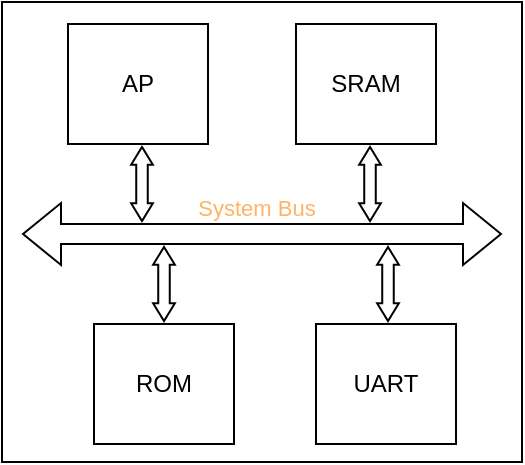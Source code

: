 <mxfile version="26.0.4">
  <diagram id="Y_t08EuvB3_94yiSf32u" name="Page-1">
    <mxGraphModel dx="1144" dy="686" grid="1" gridSize="10" guides="1" tooltips="1" connect="1" arrows="1" fold="1" page="1" pageScale="1" pageWidth="600" pageHeight="400" math="0" shadow="0">
      <root>
        <mxCell id="0" />
        <mxCell id="1" parent="0" />
        <mxCell id="z8LfdM-xd5_OOajsD7mN-11" value="" style="rounded=0;whiteSpace=wrap;html=1;fontColor=#FFB366;" parent="1" vertex="1">
          <mxGeometry x="40" y="150" width="260" height="230" as="geometry" />
        </mxCell>
        <mxCell id="z8LfdM-xd5_OOajsD7mN-1" value="" style="shape=flexArrow;endArrow=classic;startArrow=classic;html=1;rounded=0;" parent="1" edge="1">
          <mxGeometry width="100" height="100" relative="1" as="geometry">
            <mxPoint x="290" y="266" as="sourcePoint" />
            <mxPoint x="50" y="266" as="targetPoint" />
          </mxGeometry>
        </mxCell>
        <mxCell id="z8LfdM-xd5_OOajsD7mN-10" value="System Bus" style="edgeLabel;html=1;align=center;verticalAlign=middle;resizable=0;points=[];fontColor=#FFB366;" parent="z8LfdM-xd5_OOajsD7mN-1" vertex="1" connectable="0">
          <mxGeometry x="0.031" y="3" relative="1" as="geometry">
            <mxPoint y="-16" as="offset" />
          </mxGeometry>
        </mxCell>
        <mxCell id="z8LfdM-xd5_OOajsD7mN-2" value="AP" style="rounded=0;whiteSpace=wrap;html=1;" parent="1" vertex="1">
          <mxGeometry x="73" y="161" width="70" height="60" as="geometry" />
        </mxCell>
        <mxCell id="z8LfdM-xd5_OOajsD7mN-3" value="SRAM" style="rounded=0;whiteSpace=wrap;html=1;" parent="1" vertex="1">
          <mxGeometry x="187" y="161" width="70" height="60" as="geometry" />
        </mxCell>
        <mxCell id="z8LfdM-xd5_OOajsD7mN-4" value="ROM" style="rounded=0;whiteSpace=wrap;html=1;" parent="1" vertex="1">
          <mxGeometry x="86" y="311" width="70" height="60" as="geometry" />
        </mxCell>
        <mxCell id="z8LfdM-xd5_OOajsD7mN-5" value="UART" style="rounded=0;whiteSpace=wrap;html=1;" parent="1" vertex="1">
          <mxGeometry x="197" y="311" width="70" height="60" as="geometry" />
        </mxCell>
        <mxCell id="z8LfdM-xd5_OOajsD7mN-6" value="" style="shape=flexArrow;endArrow=classic;startArrow=classic;html=1;rounded=0;endWidth=4.118;endSize=2.632;startWidth=4.118;startSize=2.632;width=5.756;" parent="1" edge="1">
          <mxGeometry width="100" height="100" relative="1" as="geometry">
            <mxPoint x="224" y="260" as="sourcePoint" />
            <mxPoint x="224" y="222" as="targetPoint" />
          </mxGeometry>
        </mxCell>
        <mxCell id="z8LfdM-xd5_OOajsD7mN-7" value="" style="shape=flexArrow;endArrow=classic;startArrow=classic;html=1;rounded=0;endWidth=4.118;endSize=2.632;startWidth=4.118;startSize=2.632;width=5.756;" parent="1" edge="1">
          <mxGeometry width="100" height="100" relative="1" as="geometry">
            <mxPoint x="233" y="310" as="sourcePoint" />
            <mxPoint x="233" y="272" as="targetPoint" />
          </mxGeometry>
        </mxCell>
        <mxCell id="z8LfdM-xd5_OOajsD7mN-8" value="" style="shape=flexArrow;endArrow=classic;startArrow=classic;html=1;rounded=0;endWidth=4.118;endSize=2.632;startWidth=4.118;startSize=2.632;width=5.756;" parent="1" edge="1">
          <mxGeometry width="100" height="100" relative="1" as="geometry">
            <mxPoint x="121" y="310" as="sourcePoint" />
            <mxPoint x="121" y="272" as="targetPoint" />
          </mxGeometry>
        </mxCell>
        <mxCell id="z8LfdM-xd5_OOajsD7mN-9" value="" style="shape=flexArrow;endArrow=classic;startArrow=classic;html=1;rounded=0;endWidth=4.118;endSize=2.632;startWidth=4.118;startSize=2.632;width=5.756;" parent="1" edge="1">
          <mxGeometry width="100" height="100" relative="1" as="geometry">
            <mxPoint x="110" y="260" as="sourcePoint" />
            <mxPoint x="110" y="222" as="targetPoint" />
          </mxGeometry>
        </mxCell>
      </root>
    </mxGraphModel>
  </diagram>
</mxfile>
